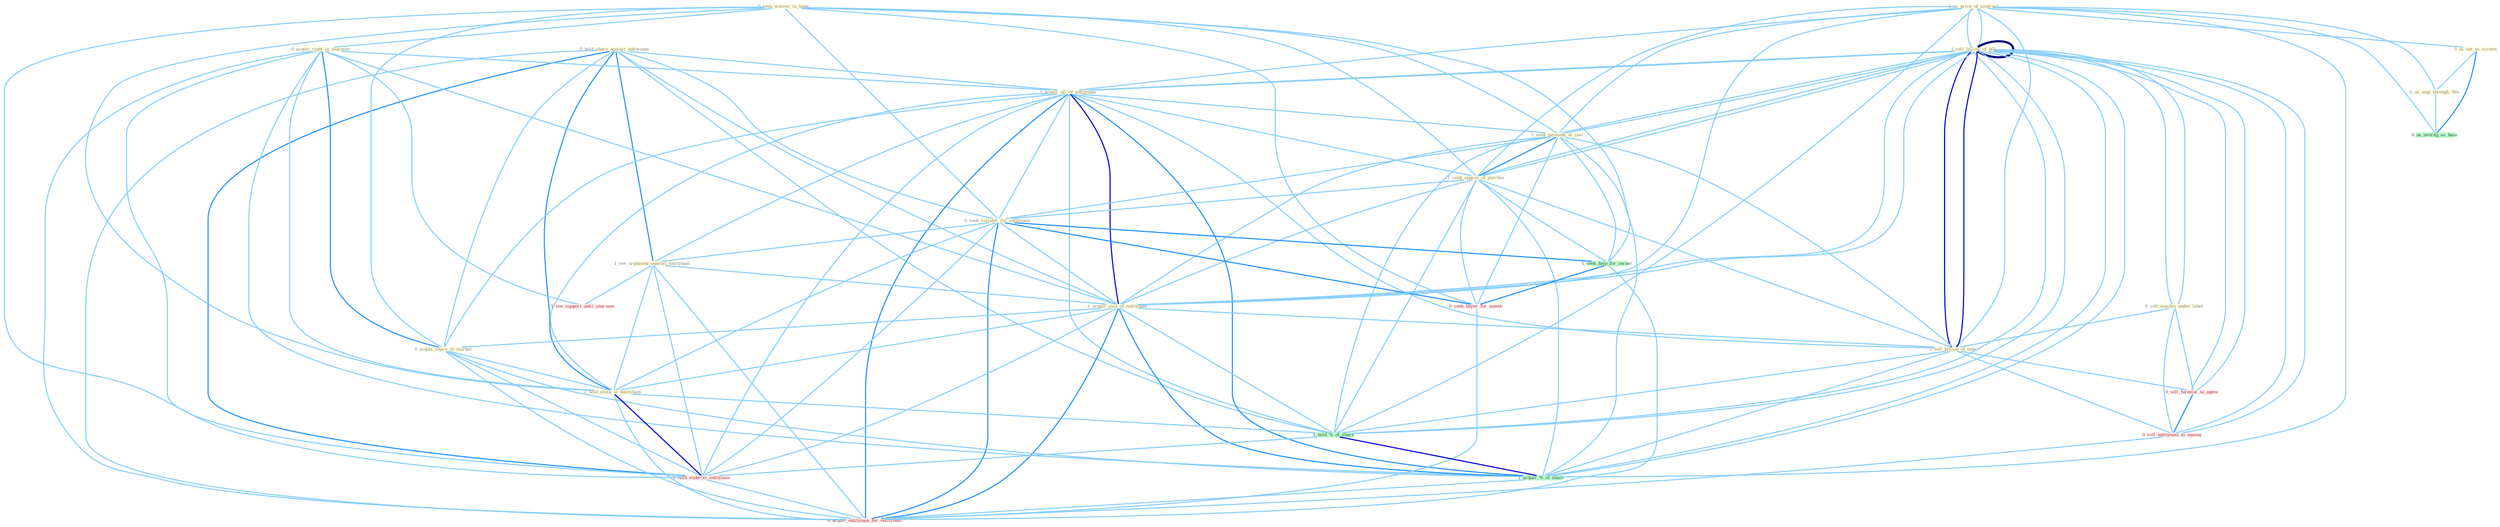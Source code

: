 Graph G{ 
    node
    [shape=polygon,style=filled,width=.5,height=.06,color="#BDFCC9",fixedsize=true,fontsize=4,
    fontcolor="#2f4f4f"];
    {node
    [color="#ffffe0", fontcolor="#8b7d6b"] "1_us_price_of_contract " "0_hold_share_against_entitynam " "0_seek_waiver_in_hope " "1_sell_billion_of_bill " "0_acquir_right_in_yearnum " "0_sell_machin_under_label " "1_acquir_all_of_entitynam " "1_seek_payment_of_cost " "0_us_set_as_screen " "1_seek_approv_of_purchas " "0_seek_collater_for_entitynam " "1_see_argument_against_entitynam " "1_acquir_rest_of_entitynam " "1_sell_billion_of_note " "0_us_angl_through_'80s " "1_sell_billion_of_bill " "0_acquir_share_in_market " "1_hold_stock_in_entitynam "}
{node [color="#fff0f5", fontcolor="#b22222"] "1_hold_stake_in_entitynam " "0_seek_buyer_for_month " "1_see_support_until_yearnum " "0_sell_furnitur_to_agenc " "0_sell_entitynam_to_manag " "0_acquir_entitynam_for_entitynam "}
edge [color="#B0E2FF"];

	"1_us_price_of_contract " -- "1_sell_billion_of_bill " [w="1", color="#87cefa" ];
	"1_us_price_of_contract " -- "1_acquir_all_of_entitynam " [w="1", color="#87cefa" ];
	"1_us_price_of_contract " -- "1_seek_payment_of_cost " [w="1", color="#87cefa" ];
	"1_us_price_of_contract " -- "0_us_set_as_screen " [w="1", color="#87cefa" ];
	"1_us_price_of_contract " -- "1_seek_approv_of_purchas " [w="1", color="#87cefa" ];
	"1_us_price_of_contract " -- "1_acquir_rest_of_entitynam " [w="1", color="#87cefa" ];
	"1_us_price_of_contract " -- "1_sell_billion_of_note " [w="1", color="#87cefa" ];
	"1_us_price_of_contract " -- "0_us_angl_through_'80s " [w="1", color="#87cefa" ];
	"1_us_price_of_contract " -- "1_sell_billion_of_bill " [w="1", color="#87cefa" ];
	"1_us_price_of_contract " -- "1_hold_%_of_share " [w="1", color="#87cefa" ];
	"1_us_price_of_contract " -- "1_acquir_%_of_share " [w="1", color="#87cefa" ];
	"1_us_price_of_contract " -- "0_us_averag_as_base " [w="1", color="#87cefa" ];
	"0_hold_share_against_entitynam " -- "1_acquir_all_of_entitynam " [w="1", color="#87cefa" ];
	"0_hold_share_against_entitynam " -- "0_seek_collater_for_entitynam " [w="1", color="#87cefa" ];
	"0_hold_share_against_entitynam " -- "1_see_argument_against_entitynam " [w="2", color="#1e90ff" , len=0.8];
	"0_hold_share_against_entitynam " -- "1_acquir_rest_of_entitynam " [w="1", color="#87cefa" ];
	"0_hold_share_against_entitynam " -- "0_acquir_share_in_market " [w="1", color="#87cefa" ];
	"0_hold_share_against_entitynam " -- "1_hold_stock_in_entitynam " [w="2", color="#1e90ff" , len=0.8];
	"0_hold_share_against_entitynam " -- "1_hold_%_of_share " [w="1", color="#87cefa" ];
	"0_hold_share_against_entitynam " -- "1_hold_stake_in_entitynam " [w="2", color="#1e90ff" , len=0.8];
	"0_hold_share_against_entitynam " -- "0_acquir_entitynam_for_entitynam " [w="1", color="#87cefa" ];
	"0_seek_waiver_in_hope " -- "0_acquir_right_in_yearnum " [w="1", color="#87cefa" ];
	"0_seek_waiver_in_hope " -- "1_seek_payment_of_cost " [w="1", color="#87cefa" ];
	"0_seek_waiver_in_hope " -- "1_seek_approv_of_purchas " [w="1", color="#87cefa" ];
	"0_seek_waiver_in_hope " -- "0_seek_collater_for_entitynam " [w="1", color="#87cefa" ];
	"0_seek_waiver_in_hope " -- "0_acquir_share_in_market " [w="1", color="#87cefa" ];
	"0_seek_waiver_in_hope " -- "1_hold_stock_in_entitynam " [w="1", color="#87cefa" ];
	"0_seek_waiver_in_hope " -- "1_hold_stake_in_entitynam " [w="1", color="#87cefa" ];
	"0_seek_waiver_in_hope " -- "1_seek_help_for_owner " [w="1", color="#87cefa" ];
	"0_seek_waiver_in_hope " -- "0_seek_buyer_for_month " [w="1", color="#87cefa" ];
	"1_sell_billion_of_bill " -- "0_sell_machin_under_label " [w="1", color="#87cefa" ];
	"1_sell_billion_of_bill " -- "1_acquir_all_of_entitynam " [w="1", color="#87cefa" ];
	"1_sell_billion_of_bill " -- "1_seek_payment_of_cost " [w="1", color="#87cefa" ];
	"1_sell_billion_of_bill " -- "1_seek_approv_of_purchas " [w="1", color="#87cefa" ];
	"1_sell_billion_of_bill " -- "1_acquir_rest_of_entitynam " [w="1", color="#87cefa" ];
	"1_sell_billion_of_bill " -- "1_sell_billion_of_note " [w="3", color="#0000cd" , len=0.6];
	"1_sell_billion_of_bill " -- "1_sell_billion_of_bill " [w="4", style=bold, color="#000080", len=0.4];
	"1_sell_billion_of_bill " -- "1_hold_%_of_share " [w="1", color="#87cefa" ];
	"1_sell_billion_of_bill " -- "1_acquir_%_of_share " [w="1", color="#87cefa" ];
	"1_sell_billion_of_bill " -- "0_sell_furnitur_to_agenc " [w="1", color="#87cefa" ];
	"1_sell_billion_of_bill " -- "0_sell_entitynam_to_manag " [w="1", color="#87cefa" ];
	"0_acquir_right_in_yearnum " -- "1_acquir_all_of_entitynam " [w="1", color="#87cefa" ];
	"0_acquir_right_in_yearnum " -- "1_acquir_rest_of_entitynam " [w="1", color="#87cefa" ];
	"0_acquir_right_in_yearnum " -- "0_acquir_share_in_market " [w="2", color="#1e90ff" , len=0.8];
	"0_acquir_right_in_yearnum " -- "1_hold_stock_in_entitynam " [w="1", color="#87cefa" ];
	"0_acquir_right_in_yearnum " -- "1_hold_stake_in_entitynam " [w="1", color="#87cefa" ];
	"0_acquir_right_in_yearnum " -- "1_acquir_%_of_share " [w="1", color="#87cefa" ];
	"0_acquir_right_in_yearnum " -- "1_see_support_until_yearnum " [w="1", color="#87cefa" ];
	"0_acquir_right_in_yearnum " -- "0_acquir_entitynam_for_entitynam " [w="1", color="#87cefa" ];
	"0_sell_machin_under_label " -- "1_sell_billion_of_note " [w="1", color="#87cefa" ];
	"0_sell_machin_under_label " -- "1_sell_billion_of_bill " [w="1", color="#87cefa" ];
	"0_sell_machin_under_label " -- "0_sell_furnitur_to_agenc " [w="1", color="#87cefa" ];
	"0_sell_machin_under_label " -- "0_sell_entitynam_to_manag " [w="1", color="#87cefa" ];
	"1_acquir_all_of_entitynam " -- "1_seek_payment_of_cost " [w="1", color="#87cefa" ];
	"1_acquir_all_of_entitynam " -- "1_seek_approv_of_purchas " [w="1", color="#87cefa" ];
	"1_acquir_all_of_entitynam " -- "0_seek_collater_for_entitynam " [w="1", color="#87cefa" ];
	"1_acquir_all_of_entitynam " -- "1_see_argument_against_entitynam " [w="1", color="#87cefa" ];
	"1_acquir_all_of_entitynam " -- "1_acquir_rest_of_entitynam " [w="3", color="#0000cd" , len=0.6];
	"1_acquir_all_of_entitynam " -- "1_sell_billion_of_note " [w="1", color="#87cefa" ];
	"1_acquir_all_of_entitynam " -- "1_sell_billion_of_bill " [w="1", color="#87cefa" ];
	"1_acquir_all_of_entitynam " -- "0_acquir_share_in_market " [w="1", color="#87cefa" ];
	"1_acquir_all_of_entitynam " -- "1_hold_stock_in_entitynam " [w="1", color="#87cefa" ];
	"1_acquir_all_of_entitynam " -- "1_hold_%_of_share " [w="1", color="#87cefa" ];
	"1_acquir_all_of_entitynam " -- "1_hold_stake_in_entitynam " [w="1", color="#87cefa" ];
	"1_acquir_all_of_entitynam " -- "1_acquir_%_of_share " [w="2", color="#1e90ff" , len=0.8];
	"1_acquir_all_of_entitynam " -- "0_acquir_entitynam_for_entitynam " [w="2", color="#1e90ff" , len=0.8];
	"1_seek_payment_of_cost " -- "1_seek_approv_of_purchas " [w="2", color="#1e90ff" , len=0.8];
	"1_seek_payment_of_cost " -- "0_seek_collater_for_entitynam " [w="1", color="#87cefa" ];
	"1_seek_payment_of_cost " -- "1_acquir_rest_of_entitynam " [w="1", color="#87cefa" ];
	"1_seek_payment_of_cost " -- "1_sell_billion_of_note " [w="1", color="#87cefa" ];
	"1_seek_payment_of_cost " -- "1_sell_billion_of_bill " [w="1", color="#87cefa" ];
	"1_seek_payment_of_cost " -- "1_hold_%_of_share " [w="1", color="#87cefa" ];
	"1_seek_payment_of_cost " -- "1_seek_help_for_owner " [w="1", color="#87cefa" ];
	"1_seek_payment_of_cost " -- "0_seek_buyer_for_month " [w="1", color="#87cefa" ];
	"1_seek_payment_of_cost " -- "1_acquir_%_of_share " [w="1", color="#87cefa" ];
	"0_us_set_as_screen " -- "0_us_angl_through_'80s " [w="1", color="#87cefa" ];
	"0_us_set_as_screen " -- "0_us_averag_as_base " [w="2", color="#1e90ff" , len=0.8];
	"1_seek_approv_of_purchas " -- "0_seek_collater_for_entitynam " [w="1", color="#87cefa" ];
	"1_seek_approv_of_purchas " -- "1_acquir_rest_of_entitynam " [w="1", color="#87cefa" ];
	"1_seek_approv_of_purchas " -- "1_sell_billion_of_note " [w="1", color="#87cefa" ];
	"1_seek_approv_of_purchas " -- "1_sell_billion_of_bill " [w="1", color="#87cefa" ];
	"1_seek_approv_of_purchas " -- "1_hold_%_of_share " [w="1", color="#87cefa" ];
	"1_seek_approv_of_purchas " -- "1_seek_help_for_owner " [w="1", color="#87cefa" ];
	"1_seek_approv_of_purchas " -- "0_seek_buyer_for_month " [w="1", color="#87cefa" ];
	"1_seek_approv_of_purchas " -- "1_acquir_%_of_share " [w="1", color="#87cefa" ];
	"0_seek_collater_for_entitynam " -- "1_see_argument_against_entitynam " [w="1", color="#87cefa" ];
	"0_seek_collater_for_entitynam " -- "1_acquir_rest_of_entitynam " [w="1", color="#87cefa" ];
	"0_seek_collater_for_entitynam " -- "1_hold_stock_in_entitynam " [w="1", color="#87cefa" ];
	"0_seek_collater_for_entitynam " -- "1_hold_stake_in_entitynam " [w="1", color="#87cefa" ];
	"0_seek_collater_for_entitynam " -- "1_seek_help_for_owner " [w="2", color="#1e90ff" , len=0.8];
	"0_seek_collater_for_entitynam " -- "0_seek_buyer_for_month " [w="2", color="#1e90ff" , len=0.8];
	"0_seek_collater_for_entitynam " -- "0_acquir_entitynam_for_entitynam " [w="2", color="#1e90ff" , len=0.8];
	"1_see_argument_against_entitynam " -- "1_acquir_rest_of_entitynam " [w="1", color="#87cefa" ];
	"1_see_argument_against_entitynam " -- "1_hold_stock_in_entitynam " [w="1", color="#87cefa" ];
	"1_see_argument_against_entitynam " -- "1_hold_stake_in_entitynam " [w="1", color="#87cefa" ];
	"1_see_argument_against_entitynam " -- "1_see_support_until_yearnum " [w="1", color="#87cefa" ];
	"1_see_argument_against_entitynam " -- "0_acquir_entitynam_for_entitynam " [w="1", color="#87cefa" ];
	"1_acquir_rest_of_entitynam " -- "1_sell_billion_of_note " [w="1", color="#87cefa" ];
	"1_acquir_rest_of_entitynam " -- "1_sell_billion_of_bill " [w="1", color="#87cefa" ];
	"1_acquir_rest_of_entitynam " -- "0_acquir_share_in_market " [w="1", color="#87cefa" ];
	"1_acquir_rest_of_entitynam " -- "1_hold_stock_in_entitynam " [w="1", color="#87cefa" ];
	"1_acquir_rest_of_entitynam " -- "1_hold_%_of_share " [w="1", color="#87cefa" ];
	"1_acquir_rest_of_entitynam " -- "1_hold_stake_in_entitynam " [w="1", color="#87cefa" ];
	"1_acquir_rest_of_entitynam " -- "1_acquir_%_of_share " [w="2", color="#1e90ff" , len=0.8];
	"1_acquir_rest_of_entitynam " -- "0_acquir_entitynam_for_entitynam " [w="2", color="#1e90ff" , len=0.8];
	"1_sell_billion_of_note " -- "1_sell_billion_of_bill " [w="3", color="#0000cd" , len=0.6];
	"1_sell_billion_of_note " -- "1_hold_%_of_share " [w="1", color="#87cefa" ];
	"1_sell_billion_of_note " -- "1_acquir_%_of_share " [w="1", color="#87cefa" ];
	"1_sell_billion_of_note " -- "0_sell_furnitur_to_agenc " [w="1", color="#87cefa" ];
	"1_sell_billion_of_note " -- "0_sell_entitynam_to_manag " [w="1", color="#87cefa" ];
	"0_us_angl_through_'80s " -- "0_us_averag_as_base " [w="1", color="#87cefa" ];
	"1_sell_billion_of_bill " -- "1_hold_%_of_share " [w="1", color="#87cefa" ];
	"1_sell_billion_of_bill " -- "1_acquir_%_of_share " [w="1", color="#87cefa" ];
	"1_sell_billion_of_bill " -- "0_sell_furnitur_to_agenc " [w="1", color="#87cefa" ];
	"1_sell_billion_of_bill " -- "0_sell_entitynam_to_manag " [w="1", color="#87cefa" ];
	"0_acquir_share_in_market " -- "1_hold_stock_in_entitynam " [w="1", color="#87cefa" ];
	"0_acquir_share_in_market " -- "1_hold_stake_in_entitynam " [w="1", color="#87cefa" ];
	"0_acquir_share_in_market " -- "1_acquir_%_of_share " [w="1", color="#87cefa" ];
	"0_acquir_share_in_market " -- "0_acquir_entitynam_for_entitynam " [w="1", color="#87cefa" ];
	"1_hold_stock_in_entitynam " -- "1_hold_%_of_share " [w="1", color="#87cefa" ];
	"1_hold_stock_in_entitynam " -- "1_hold_stake_in_entitynam " [w="3", color="#0000cd" , len=0.6];
	"1_hold_stock_in_entitynam " -- "0_acquir_entitynam_for_entitynam " [w="1", color="#87cefa" ];
	"1_hold_%_of_share " -- "1_hold_stake_in_entitynam " [w="1", color="#87cefa" ];
	"1_hold_%_of_share " -- "1_acquir_%_of_share " [w="3", color="#0000cd" , len=0.6];
	"1_hold_stake_in_entitynam " -- "0_acquir_entitynam_for_entitynam " [w="1", color="#87cefa" ];
	"1_seek_help_for_owner " -- "0_seek_buyer_for_month " [w="2", color="#1e90ff" , len=0.8];
	"1_seek_help_for_owner " -- "0_acquir_entitynam_for_entitynam " [w="1", color="#87cefa" ];
	"0_seek_buyer_for_month " -- "0_acquir_entitynam_for_entitynam " [w="1", color="#87cefa" ];
	"1_acquir_%_of_share " -- "0_acquir_entitynam_for_entitynam " [w="1", color="#87cefa" ];
	"0_sell_furnitur_to_agenc " -- "0_sell_entitynam_to_manag " [w="2", color="#1e90ff" , len=0.8];
	"0_sell_entitynam_to_manag " -- "0_acquir_entitynam_for_entitynam " [w="1", color="#87cefa" ];
}